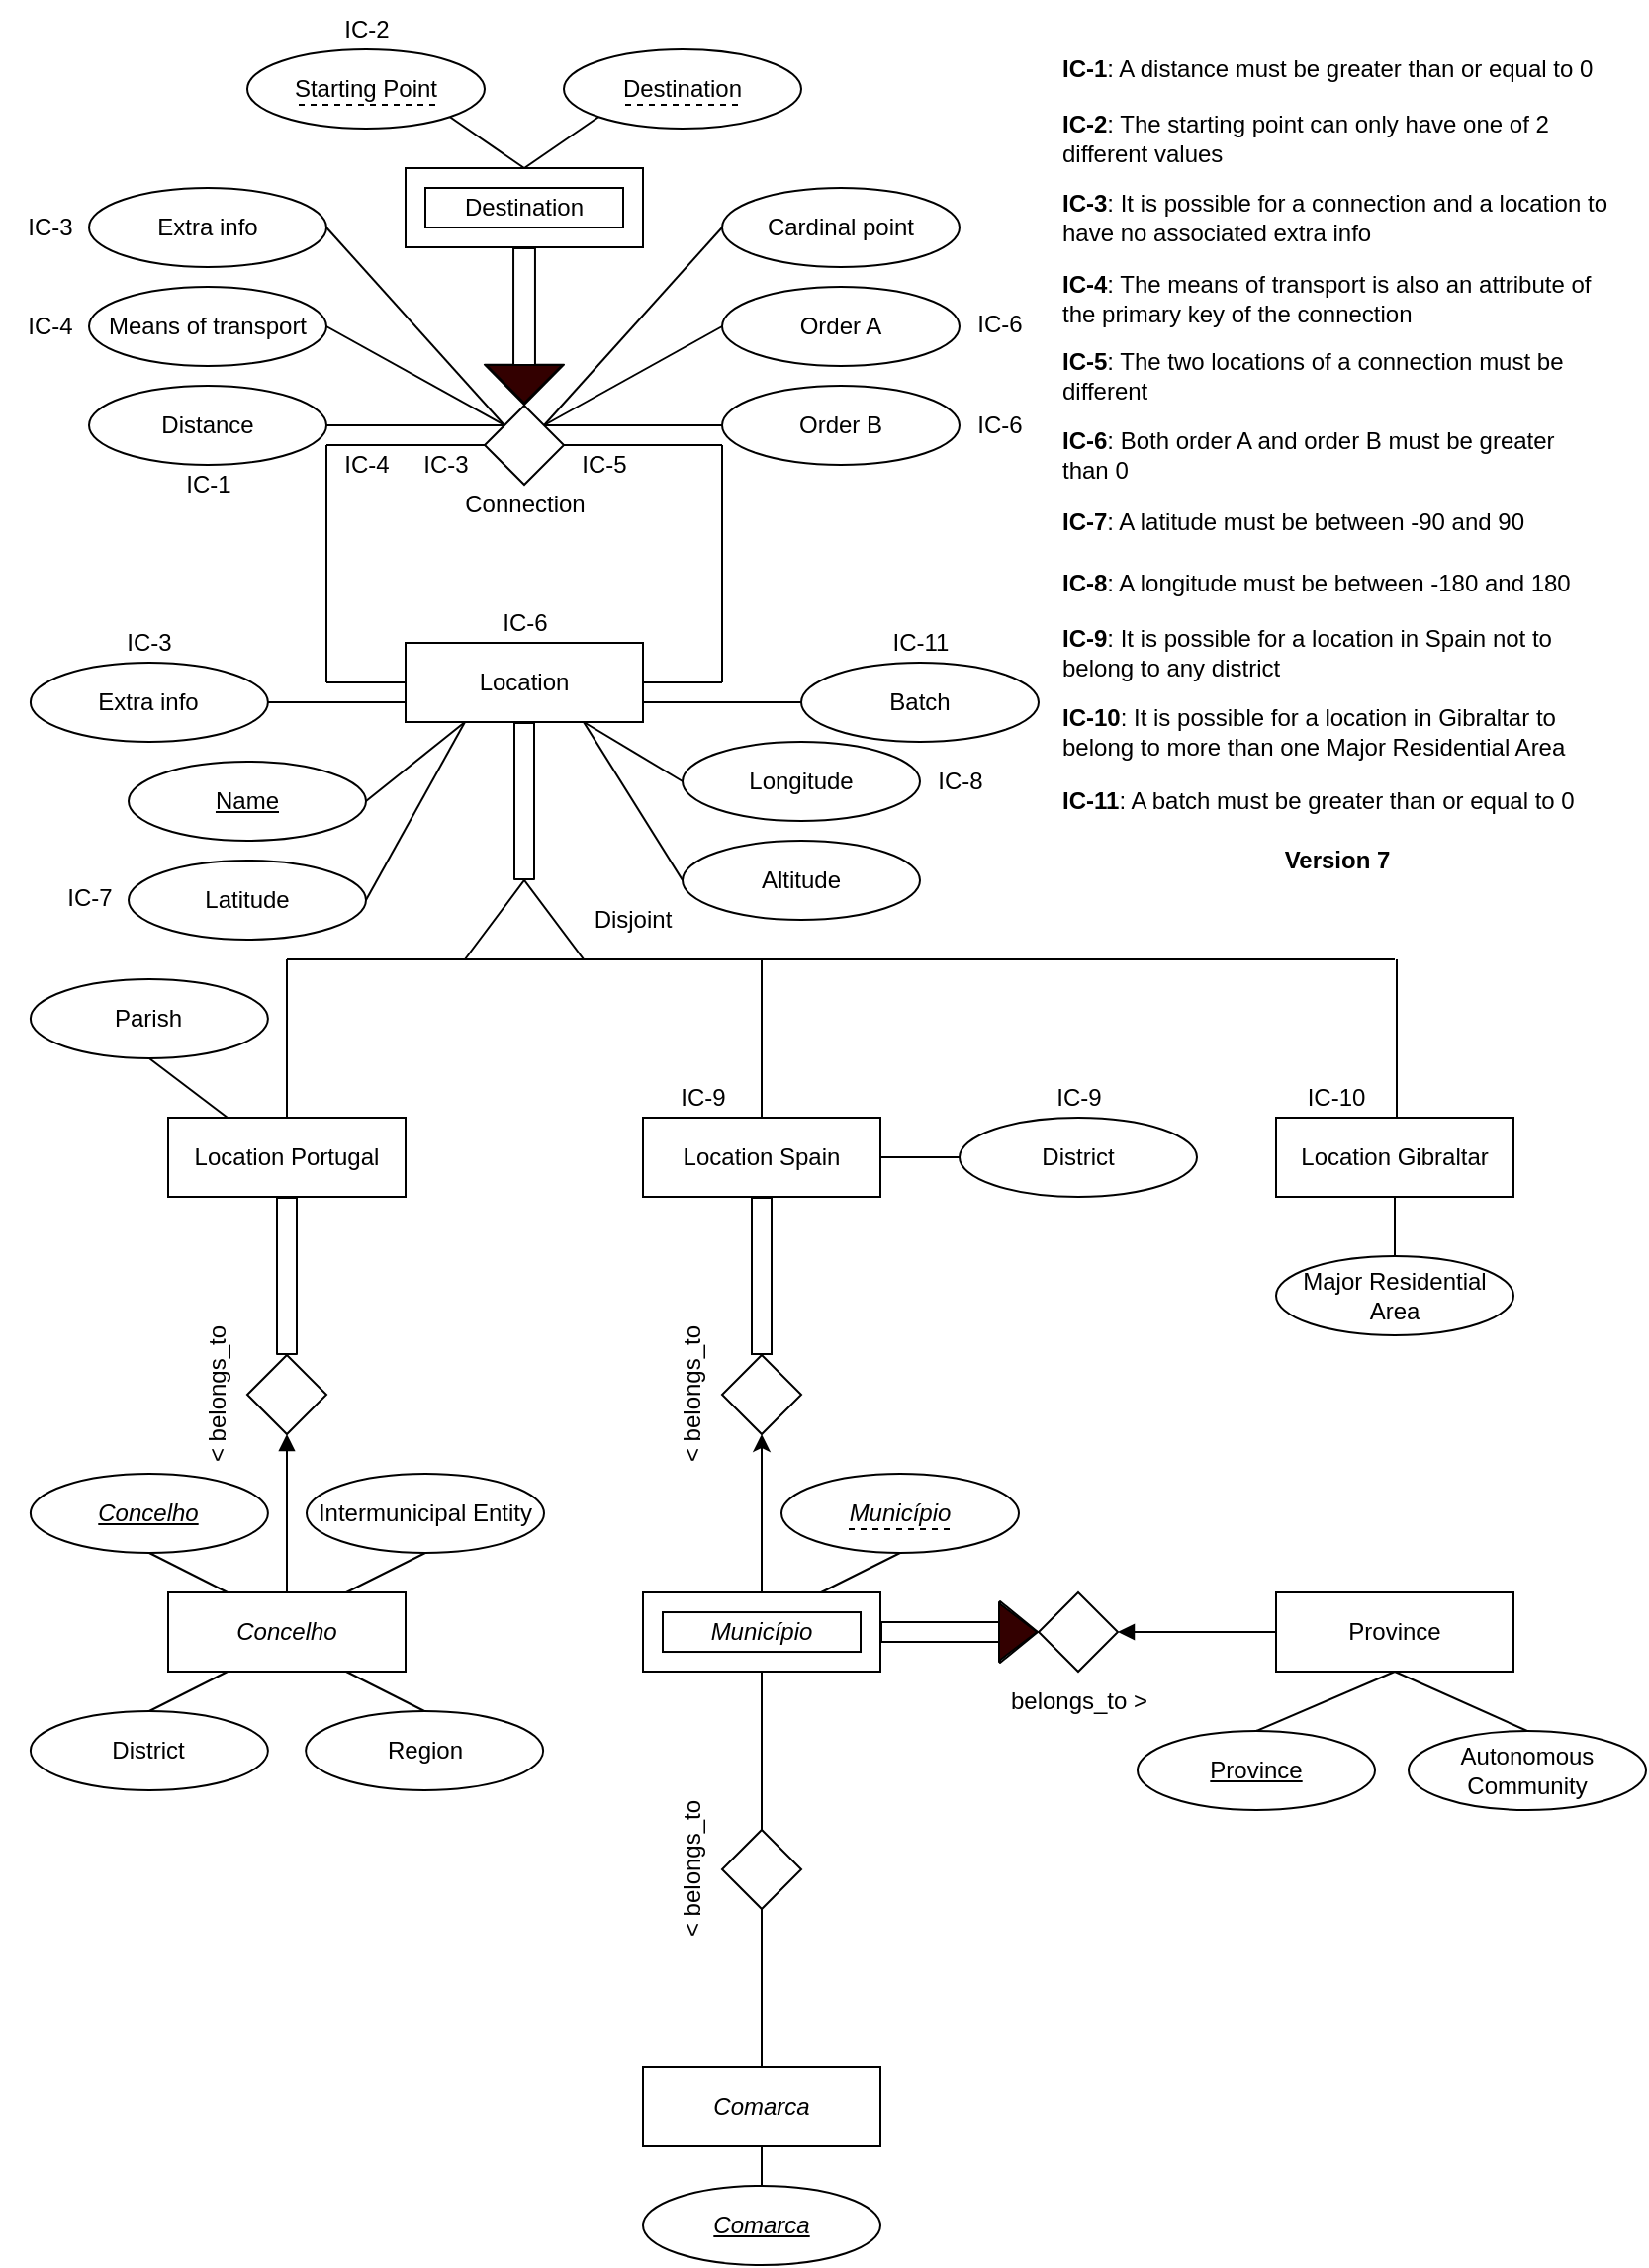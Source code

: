 <mxfile version="20.0.3" type="device"><diagram id="DC9DryZOAjjXca_R9cjU" name="Page-1"><mxGraphModel dx="1543" dy="1546" grid="1" gridSize="10" guides="1" tooltips="1" connect="1" arrows="1" fold="1" page="1" pageScale="1" pageWidth="827" pageHeight="1169" math="0" shadow="0"><root><mxCell id="0"/><mxCell id="1" parent="0"/><mxCell id="Ir1CmOhTRqRoBB4s395g-1" value="Location Portugal" style="rounded=0;whiteSpace=wrap;html=1;" parent="1" vertex="1"><mxGeometry x="80" y="560" width="120" height="40" as="geometry"/></mxCell><mxCell id="SoX_IOVRgisj7FceYTcD-1" style="edgeStyle=orthogonalEdgeStyle;rounded=0;orthogonalLoop=1;jettySize=auto;html=1;exitX=0.5;exitY=1;exitDx=0;exitDy=0;entryX=0.5;entryY=0;entryDx=0;entryDy=0;strokeWidth=1;shape=flexArrow;labelBorderColor=#000000;endArrow=none;endFill=0;" parent="1" source="Ir1CmOhTRqRoBB4s395g-3" target="Ir1CmOhTRqRoBB4s395g-11" edge="1"><mxGeometry relative="1" as="geometry"/></mxCell><mxCell id="Ir1CmOhTRqRoBB4s395g-3" value="Location Spain" style="rounded=0;whiteSpace=wrap;html=1;" parent="1" vertex="1"><mxGeometry x="320" y="560" width="120" height="40" as="geometry"/></mxCell><mxCell id="Ir1CmOhTRqRoBB4s395g-4" value="Province" style="rounded=0;whiteSpace=wrap;html=1;" parent="1" vertex="1"><mxGeometry x="640" y="800" width="120" height="40" as="geometry"/></mxCell><mxCell id="Ir1CmOhTRqRoBB4s395g-5" value="&lt;i&gt;Concelho&lt;/i&gt;" style="rounded=0;whiteSpace=wrap;html=1;" parent="1" vertex="1"><mxGeometry x="80" y="800" width="120" height="40" as="geometry"/></mxCell><mxCell id="7qS_gcnjjlwDgOQK5V2x-15" style="edgeStyle=none;rounded=1;jumpStyle=none;orthogonalLoop=1;jettySize=auto;html=1;exitX=0.75;exitY=0;exitDx=0;exitDy=0;entryX=0.5;entryY=1;entryDx=0;entryDy=0;endArrow=none;endFill=0;" parent="1" source="Ir1CmOhTRqRoBB4s395g-6" target="7qS_gcnjjlwDgOQK5V2x-11" edge="1"><mxGeometry relative="1" as="geometry"/></mxCell><mxCell id="Ir1CmOhTRqRoBB4s395g-6" value="&lt;i&gt;Município&lt;/i&gt;" style="rounded=0;whiteSpace=wrap;html=1;" parent="1" vertex="1"><mxGeometry x="320" y="800" width="120" height="40" as="geometry"/></mxCell><mxCell id="Pfcc_-ZRixYDQYfbizdd-3" style="edgeStyle=orthogonalEdgeStyle;rounded=0;orthogonalLoop=1;jettySize=auto;html=1;exitX=0;exitY=0.75;exitDx=0;exitDy=0;entryX=1;entryY=0.5;entryDx=0;entryDy=0;endArrow=none;endFill=0;" parent="1" source="Ir1CmOhTRqRoBB4s395g-7" target="Pfcc_-ZRixYDQYfbizdd-2" edge="1"><mxGeometry relative="1" as="geometry"/></mxCell><mxCell id="r1s5Rql1ZUHtWr1guW3C-5" style="edgeStyle=orthogonalEdgeStyle;rounded=0;orthogonalLoop=1;jettySize=auto;html=1;exitX=1;exitY=0.75;exitDx=0;exitDy=0;entryX=0;entryY=0.5;entryDx=0;entryDy=0;endArrow=none;endFill=0;" parent="1" source="Ir1CmOhTRqRoBB4s395g-7" target="r1s5Rql1ZUHtWr1guW3C-3" edge="1"><mxGeometry relative="1" as="geometry"/></mxCell><mxCell id="Ir1CmOhTRqRoBB4s395g-7" value="Location" style="rounded=0;whiteSpace=wrap;html=1;" parent="1" vertex="1"><mxGeometry x="200" y="320" width="120" height="40" as="geometry"/></mxCell><mxCell id="Ir1CmOhTRqRoBB4s395g-8" value="Destination" style="rounded=0;whiteSpace=wrap;html=1;" parent="1" vertex="1"><mxGeometry x="200" y="80" width="120" height="40" as="geometry"/></mxCell><mxCell id="Ir1CmOhTRqRoBB4s395g-9" value="" style="rhombus;whiteSpace=wrap;html=1;" parent="1" vertex="1"><mxGeometry x="240" y="200" width="40" height="40" as="geometry"/></mxCell><mxCell id="Ir1CmOhTRqRoBB4s395g-11" value="" style="rhombus;whiteSpace=wrap;html=1;" parent="1" vertex="1"><mxGeometry x="360" y="680" width="40" height="40" as="geometry"/></mxCell><mxCell id="Ir1CmOhTRqRoBB4s395g-12" value="" style="rhombus;whiteSpace=wrap;html=1;perimeterSpacing=0;shadow=0;sketch=0;" parent="1" vertex="1"><mxGeometry x="520" y="800" width="40" height="40" as="geometry"/></mxCell><mxCell id="Ir1CmOhTRqRoBB4s395g-13" value="" style="rhombus;whiteSpace=wrap;html=1;" parent="1" vertex="1"><mxGeometry x="120" y="680" width="40" height="40" as="geometry"/></mxCell><mxCell id="Ir1CmOhTRqRoBB4s395g-16" value="" style="triangle;whiteSpace=wrap;html=1;rotation=-90;" parent="1" vertex="1"><mxGeometry x="240" y="430" width="40" height="60" as="geometry"/></mxCell><mxCell id="Ir1CmOhTRqRoBB4s395g-17" value="" style="endArrow=none;html=1;entryX=0.5;entryY=1;entryDx=0;entryDy=0;exitX=0.5;exitY=0;exitDx=0;exitDy=0;shape=flexArrow;startArrow=block;endFill=0;startWidth=28.095;startSize=6.395;width=10.952;" parent="1" source="Ir1CmOhTRqRoBB4s395g-9" target="Ir1CmOhTRqRoBB4s395g-8" edge="1"><mxGeometry width="50" height="50" relative="1" as="geometry"><mxPoint x="310" y="480" as="sourcePoint"/><mxPoint x="360" y="430" as="targetPoint"/></mxGeometry></mxCell><mxCell id="Ir1CmOhTRqRoBB4s395g-18" value="" style="triangle;whiteSpace=wrap;html=1;rotation=90;fillColor=#330000;" parent="1" vertex="1"><mxGeometry x="250.44" y="170" width="19.13" height="38.25" as="geometry"/></mxCell><mxCell id="Ir1CmOhTRqRoBB4s395g-22" value="" style="rounded=0;whiteSpace=wrap;html=1;fillColor=none;" parent="1" vertex="1"><mxGeometry x="210" y="90" width="100" height="20" as="geometry"/></mxCell><mxCell id="Ir1CmOhTRqRoBB4s395g-23" value="" style="endArrow=none;html=1;exitX=0;exitY=0.5;exitDx=0;exitDy=0;" parent="1" source="Ir1CmOhTRqRoBB4s395g-7" edge="1"><mxGeometry width="50" height="50" relative="1" as="geometry"><mxPoint x="300" y="260" as="sourcePoint"/><mxPoint x="160" y="340" as="targetPoint"/></mxGeometry></mxCell><mxCell id="Ir1CmOhTRqRoBB4s395g-24" value="" style="endArrow=none;html=1;entryX=0;entryY=0.5;entryDx=0;entryDy=0;" parent="1" target="Ir1CmOhTRqRoBB4s395g-9" edge="1"><mxGeometry width="50" height="50" relative="1" as="geometry"><mxPoint x="160" y="220" as="sourcePoint"/><mxPoint x="350" y="210" as="targetPoint"/></mxGeometry></mxCell><mxCell id="Ir1CmOhTRqRoBB4s395g-25" value="" style="endArrow=none;html=1;" parent="1" edge="1"><mxGeometry width="50" height="50" relative="1" as="geometry"><mxPoint x="160" y="340" as="sourcePoint"/><mxPoint x="160" y="220" as="targetPoint"/></mxGeometry></mxCell><mxCell id="Ir1CmOhTRqRoBB4s395g-26" value="" style="endArrow=none;html=1;exitX=1;exitY=0.5;exitDx=0;exitDy=0;" parent="1" source="Ir1CmOhTRqRoBB4s395g-7" edge="1"><mxGeometry width="50" height="50" relative="1" as="geometry"><mxPoint x="300" y="260" as="sourcePoint"/><mxPoint x="360" y="340" as="targetPoint"/></mxGeometry></mxCell><mxCell id="Ir1CmOhTRqRoBB4s395g-27" value="" style="endArrow=none;html=1;exitX=1;exitY=0.5;exitDx=0;exitDy=0;" parent="1" source="Ir1CmOhTRqRoBB4s395g-9" edge="1"><mxGeometry width="50" height="50" relative="1" as="geometry"><mxPoint x="300" y="260" as="sourcePoint"/><mxPoint x="360" y="220" as="targetPoint"/></mxGeometry></mxCell><mxCell id="Ir1CmOhTRqRoBB4s395g-28" value="" style="endArrow=none;html=1;" parent="1" edge="1"><mxGeometry width="50" height="50" relative="1" as="geometry"><mxPoint x="360" y="340" as="sourcePoint"/><mxPoint x="360" y="220" as="targetPoint"/></mxGeometry></mxCell><mxCell id="Ir1CmOhTRqRoBB4s395g-29" value="" style="endArrow=none;html=1;entryX=0.5;entryY=1;entryDx=0;entryDy=0;exitX=1;exitY=0.5;exitDx=0;exitDy=0;shape=flexArrow;" parent="1" source="Ir1CmOhTRqRoBB4s395g-16" target="Ir1CmOhTRqRoBB4s395g-7" edge="1"><mxGeometry width="50" height="50" relative="1" as="geometry"><mxPoint x="300" y="480" as="sourcePoint"/><mxPoint x="350" y="430" as="targetPoint"/></mxGeometry></mxCell><mxCell id="Ir1CmOhTRqRoBB4s395g-30" value="" style="endArrow=none;html=1;exitX=0.5;exitY=0;exitDx=0;exitDy=0;" parent="1" source="Ir1CmOhTRqRoBB4s395g-1" edge="1"><mxGeometry width="50" height="50" relative="1" as="geometry"><mxPoint x="300" y="480" as="sourcePoint"/><mxPoint x="140" y="480" as="targetPoint"/></mxGeometry></mxCell><mxCell id="Ir1CmOhTRqRoBB4s395g-31" value="" style="endArrow=none;html=1;exitX=0.5;exitY=0;exitDx=0;exitDy=0;" parent="1" source="Ir1CmOhTRqRoBB4s395g-3" edge="1"><mxGeometry width="50" height="50" relative="1" as="geometry"><mxPoint x="300" y="480" as="sourcePoint"/><mxPoint x="380" y="480" as="targetPoint"/></mxGeometry></mxCell><mxCell id="Ir1CmOhTRqRoBB4s395g-32" value="" style="endArrow=none;html=1;" parent="1" edge="1"><mxGeometry width="50" height="50" relative="1" as="geometry"><mxPoint x="140" y="480" as="sourcePoint"/><mxPoint x="230" y="480" as="targetPoint"/></mxGeometry></mxCell><mxCell id="Ir1CmOhTRqRoBB4s395g-33" value="" style="endArrow=none;html=1;" parent="1" edge="1"><mxGeometry width="50" height="50" relative="1" as="geometry"><mxPoint x="290" y="480" as="sourcePoint"/><mxPoint x="700" y="480" as="targetPoint"/></mxGeometry></mxCell><mxCell id="Ir1CmOhTRqRoBB4s395g-34" value="Disjoint" style="text;html=1;strokeColor=none;fillColor=none;align=center;verticalAlign=middle;whiteSpace=wrap;rounded=0;" parent="1" vertex="1"><mxGeometry x="290" y="450" width="50" height="20" as="geometry"/></mxCell><mxCell id="Ir1CmOhTRqRoBB4s395g-35" value="" style="endArrow=none;html=1;entryX=0.5;entryY=1;entryDx=0;entryDy=0;exitX=0.5;exitY=0;exitDx=0;exitDy=0;shape=flexArrow;" parent="1" source="Ir1CmOhTRqRoBB4s395g-13" target="Ir1CmOhTRqRoBB4s395g-1" edge="1"><mxGeometry width="50" height="50" relative="1" as="geometry"><mxPoint x="300" y="720" as="sourcePoint"/><mxPoint x="350" y="670" as="targetPoint"/></mxGeometry></mxCell><mxCell id="Ir1CmOhTRqRoBB4s395g-36" value="" style="endArrow=none;html=1;exitX=0.5;exitY=1;exitDx=0;exitDy=0;entryX=0.5;entryY=0;entryDx=0;entryDy=0;startArrow=block;startFill=1;" parent="1" source="Ir1CmOhTRqRoBB4s395g-13" target="Ir1CmOhTRqRoBB4s395g-5" edge="1"><mxGeometry width="50" height="50" relative="1" as="geometry"><mxPoint x="300" y="720" as="sourcePoint"/><mxPoint x="350" y="670" as="targetPoint"/></mxGeometry></mxCell><mxCell id="Ir1CmOhTRqRoBB4s395g-38" value="" style="endArrow=none;html=1;exitX=0.5;exitY=1;exitDx=0;exitDy=0;entryX=0.5;entryY=0;entryDx=0;entryDy=0;startArrow=classic;startFill=1;" parent="1" source="Ir1CmOhTRqRoBB4s395g-11" target="Ir1CmOhTRqRoBB4s395g-6" edge="1"><mxGeometry width="50" height="50" relative="1" as="geometry"><mxPoint x="300" y="700" as="sourcePoint"/><mxPoint x="350" y="650" as="targetPoint"/></mxGeometry></mxCell><mxCell id="Ir1CmOhTRqRoBB4s395g-39" value="" style="endArrow=block;html=1;exitX=1;exitY=0.5;exitDx=0;exitDy=0;entryX=0;entryY=0.5;entryDx=0;entryDy=0;shape=flexArrow;" parent="1" target="Ir1CmOhTRqRoBB4s395g-12" edge="1"><mxGeometry width="50" height="50" relative="1" as="geometry"><mxPoint x="440" y="820" as="sourcePoint"/><mxPoint x="500" y="760" as="targetPoint"/></mxGeometry></mxCell><mxCell id="Ir1CmOhTRqRoBB4s395g-40" value="" style="endArrow=none;html=1;exitX=1;exitY=0.5;exitDx=0;exitDy=0;entryX=0;entryY=0.5;entryDx=0;entryDy=0;startArrow=block;startFill=1;" parent="1" source="Ir1CmOhTRqRoBB4s395g-12" target="Ir1CmOhTRqRoBB4s395g-4" edge="1"><mxGeometry width="50" height="50" relative="1" as="geometry"><mxPoint x="530" y="800" as="sourcePoint"/><mxPoint x="580" y="750" as="targetPoint"/></mxGeometry></mxCell><mxCell id="Ir1CmOhTRqRoBB4s395g-41" value="&amp;lt; belongs_to" style="text;html=1;align=center;verticalAlign=middle;resizable=0;points=[];autosize=1;rotation=-90;" parent="1" vertex="1"><mxGeometry x="60" y="685" width="90" height="30" as="geometry"/></mxCell><mxCell id="Ir1CmOhTRqRoBB4s395g-42" value="&amp;lt; belongs_to" style="text;html=1;align=center;verticalAlign=middle;resizable=0;points=[];autosize=1;rotation=-90;" parent="1" vertex="1"><mxGeometry x="300" y="685" width="90" height="30" as="geometry"/></mxCell><mxCell id="Ir1CmOhTRqRoBB4s395g-43" value="belongs_to &amp;gt;" style="text;html=1;align=center;verticalAlign=middle;resizable=0;points=[];autosize=1;" parent="1" vertex="1"><mxGeometry x="495" y="840" width="90" height="30" as="geometry"/></mxCell><mxCell id="Ir1CmOhTRqRoBB4s395g-44" value="Connection" style="text;html=1;align=center;verticalAlign=middle;resizable=0;points=[];autosize=1;" parent="1" vertex="1"><mxGeometry x="220" y="235" width="80" height="30" as="geometry"/></mxCell><mxCell id="Ir1CmOhTRqRoBB4s395g-46" value="Starting Point" style="ellipse;whiteSpace=wrap;html=1;fillColor=none;fontStyle=0" parent="1" vertex="1"><mxGeometry x="120" y="20" width="120" height="40" as="geometry"/></mxCell><mxCell id="Ir1CmOhTRqRoBB4s395g-48" value="Destination" style="ellipse;whiteSpace=wrap;html=1;fillColor=none;fontStyle=0" parent="1" vertex="1"><mxGeometry x="280" y="20" width="120" height="40" as="geometry"/></mxCell><mxCell id="Ir1CmOhTRqRoBB4s395g-49" value="Latitude" style="ellipse;whiteSpace=wrap;html=1;fillColor=none;" parent="1" vertex="1"><mxGeometry x="60" y="430" width="120" height="40" as="geometry"/></mxCell><mxCell id="Ir1CmOhTRqRoBB4s395g-50" value="Name" style="ellipse;whiteSpace=wrap;html=1;fillColor=none;fontStyle=4" parent="1" vertex="1"><mxGeometry x="60" y="380" width="120" height="40" as="geometry"/></mxCell><mxCell id="Ir1CmOhTRqRoBB4s395g-51" value="Altitude" style="ellipse;whiteSpace=wrap;html=1;fillColor=none;" parent="1" vertex="1"><mxGeometry x="340" y="420" width="120" height="40" as="geometry"/></mxCell><mxCell id="Ir1CmOhTRqRoBB4s395g-52" value="Longitude" style="ellipse;whiteSpace=wrap;html=1;fillColor=none;" parent="1" vertex="1"><mxGeometry x="340" y="370" width="120" height="40" as="geometry"/></mxCell><mxCell id="Ir1CmOhTRqRoBB4s395g-53" value="District" style="ellipse;whiteSpace=wrap;html=1;fillColor=none;" parent="1" vertex="1"><mxGeometry x="480" y="560" width="120" height="40" as="geometry"/></mxCell><mxCell id="Ir1CmOhTRqRoBB4s395g-54" value="Parish" style="ellipse;whiteSpace=wrap;html=1;fillColor=none;" parent="1" vertex="1"><mxGeometry x="10.44" y="490" width="120" height="40" as="geometry"/></mxCell><mxCell id="Ir1CmOhTRqRoBB4s395g-55" value="Province" style="ellipse;whiteSpace=wrap;html=1;fillColor=none;fontStyle=4" parent="1" vertex="1"><mxGeometry x="570" y="870" width="120" height="40" as="geometry"/></mxCell><mxCell id="Ir1CmOhTRqRoBB4s395g-57" value="&lt;i&gt;Concelho&lt;/i&gt;" style="ellipse;whiteSpace=wrap;html=1;fillColor=none;fontStyle=4" parent="1" vertex="1"><mxGeometry x="10.44" y="740" width="120" height="40" as="geometry"/></mxCell><mxCell id="Ir1CmOhTRqRoBB4s395g-58" value="Autonomous Community" style="ellipse;whiteSpace=wrap;html=1;fillColor=none;" parent="1" vertex="1"><mxGeometry x="707" y="870" width="120" height="40" as="geometry"/></mxCell><mxCell id="Ir1CmOhTRqRoBB4s395g-59" value="Intermunicipal Entity" style="ellipse;whiteSpace=wrap;html=1;fillColor=none;" parent="1" vertex="1"><mxGeometry x="150" y="740" width="120" height="40" as="geometry"/></mxCell><mxCell id="Ir1CmOhTRqRoBB4s395g-60" value="District" style="ellipse;whiteSpace=wrap;html=1;fillColor=none;" parent="1" vertex="1"><mxGeometry x="10.44" y="860" width="120" height="40" as="geometry"/></mxCell><mxCell id="Ir1CmOhTRqRoBB4s395g-62" value="Region" style="ellipse;whiteSpace=wrap;html=1;fillColor=none;" parent="1" vertex="1"><mxGeometry x="149.57" y="860" width="120" height="40" as="geometry"/></mxCell><mxCell id="Ir1CmOhTRqRoBB4s395g-63" value="Cardinal point" style="ellipse;whiteSpace=wrap;html=1;fillColor=none;" parent="1" vertex="1"><mxGeometry x="360" y="90" width="120" height="40" as="geometry"/></mxCell><mxCell id="Ir1CmOhTRqRoBB4s395g-64" value="Distance" style="ellipse;whiteSpace=wrap;html=1;fillColor=none;" parent="1" vertex="1"><mxGeometry x="40" y="190" width="120" height="40" as="geometry"/></mxCell><mxCell id="Ir1CmOhTRqRoBB4s395g-65" value="Extra info" style="ellipse;whiteSpace=wrap;html=1;fillColor=none;" parent="1" vertex="1"><mxGeometry x="40" y="90" width="120" height="40" as="geometry"/></mxCell><mxCell id="Ir1CmOhTRqRoBB4s395g-66" value="Means of transport" style="ellipse;whiteSpace=wrap;html=1;fillColor=none;" parent="1" vertex="1"><mxGeometry x="40" y="140" width="120" height="40" as="geometry"/></mxCell><mxCell id="Ir1CmOhTRqRoBB4s395g-70" value="" style="endArrow=none;html=1;entryX=0.5;entryY=0;entryDx=0;entryDy=0;exitX=1;exitY=1;exitDx=0;exitDy=0;" parent="1" source="Ir1CmOhTRqRoBB4s395g-46" target="Ir1CmOhTRqRoBB4s395g-8" edge="1"><mxGeometry width="50" height="50" relative="1" as="geometry"><mxPoint x="360" y="180" as="sourcePoint"/><mxPoint x="410" y="130" as="targetPoint"/></mxGeometry></mxCell><mxCell id="Ir1CmOhTRqRoBB4s395g-72" value="" style="endArrow=none;html=1;entryX=0.5;entryY=0;entryDx=0;entryDy=0;exitX=0;exitY=1;exitDx=0;exitDy=0;" parent="1" source="Ir1CmOhTRqRoBB4s395g-48" target="Ir1CmOhTRqRoBB4s395g-8" edge="1"><mxGeometry width="50" height="50" relative="1" as="geometry"><mxPoint x="360" y="180" as="sourcePoint"/><mxPoint x="410" y="130" as="targetPoint"/></mxGeometry></mxCell><mxCell id="Ir1CmOhTRqRoBB4s395g-74" value="" style="endArrow=none;html=1;entryX=0;entryY=0;entryDx=0;entryDy=0;exitX=1;exitY=0.5;exitDx=0;exitDy=0;" parent="1" source="Ir1CmOhTRqRoBB4s395g-64" target="Ir1CmOhTRqRoBB4s395g-9" edge="1"><mxGeometry width="50" height="50" relative="1" as="geometry"><mxPoint x="360" y="180" as="sourcePoint"/><mxPoint x="410" y="130" as="targetPoint"/></mxGeometry></mxCell><mxCell id="Ir1CmOhTRqRoBB4s395g-75" value="" style="endArrow=none;html=1;entryX=0;entryY=0;entryDx=0;entryDy=0;exitX=1;exitY=0.5;exitDx=0;exitDy=0;" parent="1" source="Ir1CmOhTRqRoBB4s395g-66" target="Ir1CmOhTRqRoBB4s395g-9" edge="1"><mxGeometry width="50" height="50" relative="1" as="geometry"><mxPoint x="360" y="180" as="sourcePoint"/><mxPoint x="410" y="130" as="targetPoint"/></mxGeometry></mxCell><mxCell id="Ir1CmOhTRqRoBB4s395g-76" value="" style="endArrow=none;html=1;entryX=0;entryY=0;entryDx=0;entryDy=0;exitX=1;exitY=0.5;exitDx=0;exitDy=0;" parent="1" source="Ir1CmOhTRqRoBB4s395g-65" target="Ir1CmOhTRqRoBB4s395g-9" edge="1"><mxGeometry width="50" height="50" relative="1" as="geometry"><mxPoint x="360" y="180" as="sourcePoint"/><mxPoint x="410" y="130" as="targetPoint"/></mxGeometry></mxCell><mxCell id="Ir1CmOhTRqRoBB4s395g-77" value="" style="endArrow=none;html=1;entryX=1;entryY=0;entryDx=0;entryDy=0;exitX=0;exitY=0.5;exitDx=0;exitDy=0;" parent="1" source="Ir1CmOhTRqRoBB4s395g-63" target="Ir1CmOhTRqRoBB4s395g-9" edge="1"><mxGeometry width="50" height="50" relative="1" as="geometry"><mxPoint x="360" y="180" as="sourcePoint"/><mxPoint x="410" y="130" as="targetPoint"/></mxGeometry></mxCell><mxCell id="Ir1CmOhTRqRoBB4s395g-78" value="" style="endArrow=none;html=1;entryX=0.25;entryY=1;entryDx=0;entryDy=0;exitX=1;exitY=0.5;exitDx=0;exitDy=0;" parent="1" source="Ir1CmOhTRqRoBB4s395g-50" target="Ir1CmOhTRqRoBB4s395g-7" edge="1"><mxGeometry width="50" height="50" relative="1" as="geometry"><mxPoint x="360" y="430" as="sourcePoint"/><mxPoint x="410" y="380" as="targetPoint"/></mxGeometry></mxCell><mxCell id="Ir1CmOhTRqRoBB4s395g-79" value="" style="endArrow=none;html=1;entryX=0.25;entryY=1;entryDx=0;entryDy=0;exitX=1;exitY=0.5;exitDx=0;exitDy=0;" parent="1" source="Ir1CmOhTRqRoBB4s395g-49" target="Ir1CmOhTRqRoBB4s395g-7" edge="1"><mxGeometry width="50" height="50" relative="1" as="geometry"><mxPoint x="360" y="430" as="sourcePoint"/><mxPoint x="410" y="380" as="targetPoint"/></mxGeometry></mxCell><mxCell id="Ir1CmOhTRqRoBB4s395g-80" value="" style="endArrow=none;html=1;entryX=0.75;entryY=1;entryDx=0;entryDy=0;exitX=0;exitY=0.5;exitDx=0;exitDy=0;" parent="1" source="Ir1CmOhTRqRoBB4s395g-52" target="Ir1CmOhTRqRoBB4s395g-7" edge="1"><mxGeometry width="50" height="50" relative="1" as="geometry"><mxPoint x="360" y="430" as="sourcePoint"/><mxPoint x="410" y="380" as="targetPoint"/></mxGeometry></mxCell><mxCell id="Ir1CmOhTRqRoBB4s395g-81" value="" style="endArrow=none;html=1;entryX=0.75;entryY=1;entryDx=0;entryDy=0;exitX=0;exitY=0.5;exitDx=0;exitDy=0;" parent="1" source="Ir1CmOhTRqRoBB4s395g-51" target="Ir1CmOhTRqRoBB4s395g-7" edge="1"><mxGeometry width="50" height="50" relative="1" as="geometry"><mxPoint x="360" y="430" as="sourcePoint"/><mxPoint x="410" y="380" as="targetPoint"/></mxGeometry></mxCell><mxCell id="Ir1CmOhTRqRoBB4s395g-82" value="" style="endArrow=none;html=1;entryX=0.25;entryY=0;entryDx=0;entryDy=0;exitX=0.5;exitY=1;exitDx=0;exitDy=0;" parent="1" source="Ir1CmOhTRqRoBB4s395g-54" target="Ir1CmOhTRqRoBB4s395g-1" edge="1"><mxGeometry width="50" height="50" relative="1" as="geometry"><mxPoint x="360" y="620" as="sourcePoint"/><mxPoint x="410" y="570" as="targetPoint"/></mxGeometry></mxCell><mxCell id="Ir1CmOhTRqRoBB4s395g-83" value="" style="endArrow=none;html=1;entryX=1;entryY=0.5;entryDx=0;entryDy=0;exitX=0;exitY=0.5;exitDx=0;exitDy=0;" parent="1" source="Ir1CmOhTRqRoBB4s395g-53" target="Ir1CmOhTRqRoBB4s395g-3" edge="1"><mxGeometry width="50" height="50" relative="1" as="geometry"><mxPoint x="360" y="620" as="sourcePoint"/><mxPoint x="410" y="570" as="targetPoint"/></mxGeometry></mxCell><mxCell id="Ir1CmOhTRqRoBB4s395g-85" value="" style="endArrow=none;html=1;entryX=0.5;entryY=1;entryDx=0;entryDy=0;exitX=0.5;exitY=0;exitDx=0;exitDy=0;rounded=1;" parent="1" source="Ir1CmOhTRqRoBB4s395g-55" target="Ir1CmOhTRqRoBB4s395g-4" edge="1"><mxGeometry width="50" height="50" relative="1" as="geometry"><mxPoint x="360" y="860" as="sourcePoint"/><mxPoint x="410" y="810" as="targetPoint"/></mxGeometry></mxCell><mxCell id="Ir1CmOhTRqRoBB4s395g-86" value="" style="endArrow=none;html=1;entryX=0.5;entryY=1;entryDx=0;entryDy=0;exitX=0.5;exitY=0;exitDx=0;exitDy=0;" parent="1" source="Ir1CmOhTRqRoBB4s395g-58" target="Ir1CmOhTRqRoBB4s395g-4" edge="1"><mxGeometry width="50" height="50" relative="1" as="geometry"><mxPoint x="360" y="860" as="sourcePoint"/><mxPoint x="410" y="810" as="targetPoint"/></mxGeometry></mxCell><mxCell id="Ir1CmOhTRqRoBB4s395g-87" value="" style="endArrow=none;html=1;entryX=0.5;entryY=1;entryDx=0;entryDy=0;exitX=0.25;exitY=0;exitDx=0;exitDy=0;" parent="1" source="Ir1CmOhTRqRoBB4s395g-5" target="Ir1CmOhTRqRoBB4s395g-57" edge="1"><mxGeometry width="50" height="50" relative="1" as="geometry"><mxPoint x="360" y="810" as="sourcePoint"/><mxPoint x="410" y="760" as="targetPoint"/></mxGeometry></mxCell><mxCell id="Ir1CmOhTRqRoBB4s395g-88" value="" style="endArrow=none;html=1;entryX=0.5;entryY=1;entryDx=0;entryDy=0;exitX=0.75;exitY=0;exitDx=0;exitDy=0;" parent="1" source="Ir1CmOhTRqRoBB4s395g-5" target="Ir1CmOhTRqRoBB4s395g-59" edge="1"><mxGeometry width="50" height="50" relative="1" as="geometry"><mxPoint x="360" y="810" as="sourcePoint"/><mxPoint x="410" y="760" as="targetPoint"/></mxGeometry></mxCell><mxCell id="Ir1CmOhTRqRoBB4s395g-89" value="" style="endArrow=none;html=1;entryX=0.25;entryY=1;entryDx=0;entryDy=0;exitX=0.5;exitY=0;exitDx=0;exitDy=0;" parent="1" source="Ir1CmOhTRqRoBB4s395g-60" target="Ir1CmOhTRqRoBB4s395g-5" edge="1"><mxGeometry width="50" height="50" relative="1" as="geometry"><mxPoint x="360" y="810" as="sourcePoint"/><mxPoint x="410" y="760" as="targetPoint"/></mxGeometry></mxCell><mxCell id="Ir1CmOhTRqRoBB4s395g-90" value="" style="endArrow=none;html=1;entryX=0.75;entryY=1;entryDx=0;entryDy=0;exitX=0.5;exitY=0;exitDx=0;exitDy=0;" parent="1" source="Ir1CmOhTRqRoBB4s395g-62" target="Ir1CmOhTRqRoBB4s395g-5" edge="1"><mxGeometry width="50" height="50" relative="1" as="geometry"><mxPoint x="360" y="810" as="sourcePoint"/><mxPoint x="410" y="760" as="targetPoint"/></mxGeometry></mxCell><mxCell id="Ir1CmOhTRqRoBB4s395g-92" value="" style="endArrow=none;dashed=1;html=1;fontStyle=4" parent="1" edge="1"><mxGeometry width="50" height="50" relative="1" as="geometry"><mxPoint x="146" y="48" as="sourcePoint"/><mxPoint x="216" y="48" as="targetPoint"/></mxGeometry></mxCell><mxCell id="Ir1CmOhTRqRoBB4s395g-94" value="" style="endArrow=none;dashed=1;html=1;" parent="1" edge="1"><mxGeometry width="50" height="50" relative="1" as="geometry"><mxPoint x="311" y="48" as="sourcePoint"/><mxPoint x="371" y="48" as="targetPoint"/></mxGeometry></mxCell><mxCell id="Ir1CmOhTRqRoBB4s395g-97" value="&lt;b&gt;IC-1&lt;/b&gt;: A distance must be greater than or equal to 0" style="text;html=1;strokeColor=none;fillColor=none;align=left;verticalAlign=middle;whiteSpace=wrap;rounded=0;" parent="1" vertex="1"><mxGeometry x="530" y="20" width="280" height="20" as="geometry"/></mxCell><mxCell id="Ir1CmOhTRqRoBB4s395g-99" value="IC-1" style="text;html=1;align=center;verticalAlign=middle;resizable=0;points=[];autosize=1;" parent="1" vertex="1"><mxGeometry x="75" y="225" width="50" height="30" as="geometry"/></mxCell><mxCell id="Ir1CmOhTRqRoBB4s395g-101" value="&lt;b&gt;IC-2&lt;/b&gt;: The starting point can only have one of 2 different values" style="text;html=1;strokeColor=none;fillColor=none;align=left;verticalAlign=middle;whiteSpace=wrap;rounded=0;" parent="1" vertex="1"><mxGeometry x="530" y="50" width="280" height="30" as="geometry"/></mxCell><mxCell id="Ir1CmOhTRqRoBB4s395g-103" value="IC-2" style="text;html=1;align=center;verticalAlign=middle;resizable=0;points=[];autosize=1;" parent="1" vertex="1"><mxGeometry x="155" y="-5" width="50" height="30" as="geometry"/></mxCell><mxCell id="Ir1CmOhTRqRoBB4s395g-105" value="&lt;b&gt;IC-3&lt;/b&gt;: It is possible for a connection and a location to have no associated extra info" style="text;html=1;strokeColor=none;fillColor=none;align=left;verticalAlign=middle;whiteSpace=wrap;rounded=0;" parent="1" vertex="1"><mxGeometry x="530" y="90" width="280" height="30" as="geometry"/></mxCell><mxCell id="Ir1CmOhTRqRoBB4s395g-107" value="IC-3" style="text;html=1;align=center;verticalAlign=middle;resizable=0;points=[];autosize=1;" parent="1" vertex="1"><mxGeometry x="-5" y="95" width="50" height="30" as="geometry"/></mxCell><mxCell id="Ir1CmOhTRqRoBB4s395g-108" value="IC-3" style="text;html=1;align=center;verticalAlign=middle;resizable=0;points=[];autosize=1;" parent="1" vertex="1"><mxGeometry x="195" y="215" width="50" height="30" as="geometry"/></mxCell><mxCell id="Ir1CmOhTRqRoBB4s395g-110" value="&lt;b&gt;IC-7&lt;/b&gt;: A latitude must be between -90 and 90" style="text;html=1;strokeColor=none;fillColor=none;align=left;verticalAlign=middle;whiteSpace=wrap;rounded=0;" parent="1" vertex="1"><mxGeometry x="530" y="249" width="280" height="20" as="geometry"/></mxCell><mxCell id="Ir1CmOhTRqRoBB4s395g-111" value="IC-7" style="text;html=1;align=center;verticalAlign=middle;resizable=0;points=[];autosize=1;" parent="1" vertex="1"><mxGeometry x="15" y="434" width="50" height="30" as="geometry"/></mxCell><mxCell id="Ir1CmOhTRqRoBB4s395g-112" value="&lt;b&gt;IC-8&lt;/b&gt;: A longitude must be between -180 and 180" style="text;html=1;strokeColor=none;fillColor=none;align=left;verticalAlign=middle;whiteSpace=wrap;rounded=0;" parent="1" vertex="1"><mxGeometry x="530" y="280.12" width="280" height="20" as="geometry"/></mxCell><mxCell id="Ir1CmOhTRqRoBB4s395g-113" value="IC-8" style="text;html=1;align=center;verticalAlign=middle;resizable=0;points=[];autosize=1;" parent="1" vertex="1"><mxGeometry x="455" y="375" width="50" height="30" as="geometry"/></mxCell><mxCell id="Ir1CmOhTRqRoBB4s395g-114" value="&lt;b&gt;IC-9&lt;/b&gt;: It is possible for a location in Spain not to belong to any district" style="text;html=1;strokeColor=none;fillColor=none;align=left;verticalAlign=middle;whiteSpace=wrap;rounded=0;" parent="1" vertex="1"><mxGeometry x="530" y="310" width="280" height="30" as="geometry"/></mxCell><mxCell id="Ir1CmOhTRqRoBB4s395g-115" value="IC-9" style="text;html=1;align=center;verticalAlign=middle;resizable=0;points=[];autosize=1;" parent="1" vertex="1"><mxGeometry x="515" y="535" width="50" height="30" as="geometry"/></mxCell><mxCell id="Ir1CmOhTRqRoBB4s395g-116" value="IC-9" style="text;html=1;align=center;verticalAlign=middle;resizable=0;points=[];autosize=1;" parent="1" vertex="1"><mxGeometry x="325" y="535" width="50" height="30" as="geometry"/></mxCell><mxCell id="E25M9Sed5NJE-Mtbkrc2-1" value="&lt;b&gt;IC-4&lt;/b&gt;: The means of transport is also an attribute of the primary key of the connection" style="text;html=1;strokeColor=none;fillColor=none;align=left;verticalAlign=middle;whiteSpace=wrap;rounded=0;" parent="1" vertex="1"><mxGeometry x="530" y="131" width="280" height="29.12" as="geometry"/></mxCell><mxCell id="E25M9Sed5NJE-Mtbkrc2-2" value="&lt;b&gt;IC-5&lt;/b&gt;: The two locations of a connection must be different" style="text;html=1;strokeColor=none;fillColor=none;align=left;verticalAlign=middle;whiteSpace=wrap;rounded=0;" parent="1" vertex="1"><mxGeometry x="530" y="170" width="280" height="30.12" as="geometry"/></mxCell><mxCell id="E25M9Sed5NJE-Mtbkrc2-3" value="IC-4" style="text;html=1;align=center;verticalAlign=middle;resizable=0;points=[];autosize=1;" parent="1" vertex="1"><mxGeometry x="-5.0" y="145" width="50" height="30" as="geometry"/></mxCell><mxCell id="E25M9Sed5NJE-Mtbkrc2-4" value="IC-4" style="text;html=1;align=center;verticalAlign=middle;resizable=0;points=[];autosize=1;" parent="1" vertex="1"><mxGeometry x="155" y="215" width="50" height="30" as="geometry"/></mxCell><mxCell id="E25M9Sed5NJE-Mtbkrc2-5" value="IC-5" style="text;html=1;align=center;verticalAlign=middle;resizable=0;points=[];autosize=1;" parent="1" vertex="1"><mxGeometry x="275" y="215" width="50" height="30" as="geometry"/></mxCell><mxCell id="E25M9Sed5NJE-Mtbkrc2-6" value="IC-6" style="text;html=1;align=center;verticalAlign=middle;resizable=0;points=[];autosize=1;" parent="1" vertex="1"><mxGeometry x="235" y="295" width="50" height="30" as="geometry"/></mxCell><mxCell id="Pfcc_-ZRixYDQYfbizdd-2" value="Extra info" style="ellipse;whiteSpace=wrap;html=1;fillColor=none;" parent="1" vertex="1"><mxGeometry x="10.44" y="330" width="120" height="40" as="geometry"/></mxCell><mxCell id="Pfcc_-ZRixYDQYfbizdd-4" value="IC-3" style="text;html=1;align=center;verticalAlign=middle;resizable=0;points=[];autosize=1;" parent="1" vertex="1"><mxGeometry x="45.44" y="305" width="50" height="30" as="geometry"/></mxCell><mxCell id="4X-AOaIvV7a4_8hn-E6w-1" value="Order A" style="ellipse;whiteSpace=wrap;html=1;fillColor=none;" parent="1" vertex="1"><mxGeometry x="360" y="140" width="120" height="40" as="geometry"/></mxCell><mxCell id="4X-AOaIvV7a4_8hn-E6w-2" value="Order B" style="ellipse;whiteSpace=wrap;html=1;fillColor=none;" parent="1" vertex="1"><mxGeometry x="360" y="190" width="120" height="40" as="geometry"/></mxCell><mxCell id="4X-AOaIvV7a4_8hn-E6w-3" value="" style="endArrow=none;html=1;entryX=0;entryY=0.5;entryDx=0;entryDy=0;exitX=1;exitY=0;exitDx=0;exitDy=0;" parent="1" source="Ir1CmOhTRqRoBB4s395g-9" target="4X-AOaIvV7a4_8hn-E6w-1" edge="1"><mxGeometry width="50" height="50" relative="1" as="geometry"><mxPoint x="410" y="270" as="sourcePoint"/><mxPoint x="320" y="370" as="targetPoint"/></mxGeometry></mxCell><mxCell id="4X-AOaIvV7a4_8hn-E6w-4" value="" style="endArrow=none;html=1;exitX=1;exitY=0;exitDx=0;exitDy=0;entryX=0;entryY=0.5;entryDx=0;entryDy=0;" parent="1" source="Ir1CmOhTRqRoBB4s395g-9" target="4X-AOaIvV7a4_8hn-E6w-2" edge="1"><mxGeometry width="50" height="50" relative="1" as="geometry"><mxPoint x="310" y="170" as="sourcePoint"/><mxPoint x="360" y="120" as="targetPoint"/></mxGeometry></mxCell><mxCell id="4X-AOaIvV7a4_8hn-E6w-5" value="&lt;b&gt;IC-6&lt;/b&gt;: Both order A and order B must be greater than 0" style="text;html=1;strokeColor=none;fillColor=none;align=left;verticalAlign=middle;whiteSpace=wrap;rounded=0;" parent="1" vertex="1"><mxGeometry x="530" y="210" width="270" height="30" as="geometry"/></mxCell><mxCell id="4X-AOaIvV7a4_8hn-E6w-6" value="IC-6" style="text;html=1;align=center;verticalAlign=middle;resizable=0;points=[];autosize=1;" parent="1" vertex="1"><mxGeometry x="475" y="144" width="50" height="30" as="geometry"/></mxCell><mxCell id="4X-AOaIvV7a4_8hn-E6w-7" value="IC-6" style="text;html=1;align=center;verticalAlign=middle;resizable=0;points=[];autosize=1;" parent="1" vertex="1"><mxGeometry x="475" y="195" width="50" height="30" as="geometry"/></mxCell><mxCell id="7qS_gcnjjlwDgOQK5V2x-3" value="&lt;i&gt;Comarca&lt;/i&gt;" style="rounded=0;whiteSpace=wrap;html=1;" parent="1" vertex="1"><mxGeometry x="320" y="1040" width="120" height="40" as="geometry"/></mxCell><mxCell id="7qS_gcnjjlwDgOQK5V2x-4" value="&lt;i&gt;Comarca&lt;/i&gt;" style="ellipse;whiteSpace=wrap;html=1;fillColor=none;fontStyle=4" parent="1" vertex="1"><mxGeometry x="320" y="1100" width="120" height="40" as="geometry"/></mxCell><mxCell id="7qS_gcnjjlwDgOQK5V2x-5" value="" style="endArrow=none;html=1;entryX=0.5;entryY=1;entryDx=0;entryDy=0;exitX=0.5;exitY=0;exitDx=0;exitDy=0;" parent="1" source="7qS_gcnjjlwDgOQK5V2x-4" target="7qS_gcnjjlwDgOQK5V2x-3" edge="1"><mxGeometry width="50" height="50" relative="1" as="geometry"><mxPoint x="360" y="1050" as="sourcePoint"/><mxPoint x="410" y="1000" as="targetPoint"/></mxGeometry></mxCell><mxCell id="7qS_gcnjjlwDgOQK5V2x-7" value="" style="rhombus;whiteSpace=wrap;html=1;" parent="1" vertex="1"><mxGeometry x="360" y="920" width="40" height="40" as="geometry"/></mxCell><mxCell id="7qS_gcnjjlwDgOQK5V2x-8" value="" style="endArrow=none;html=1;entryX=0.5;entryY=1;entryDx=0;entryDy=0;exitX=0.5;exitY=0;exitDx=0;exitDy=0;" parent="1" source="7qS_gcnjjlwDgOQK5V2x-7" edge="1"><mxGeometry width="50" height="50" relative="1" as="geometry"><mxPoint x="300" y="940" as="sourcePoint"/><mxPoint x="380" y="840" as="targetPoint"/></mxGeometry></mxCell><mxCell id="7qS_gcnjjlwDgOQK5V2x-9" value="" style="endArrow=none;html=1;exitX=0.5;exitY=1;exitDx=0;exitDy=0;entryX=0.5;entryY=0;entryDx=0;entryDy=0;" parent="1" source="7qS_gcnjjlwDgOQK5V2x-7" edge="1"><mxGeometry width="50" height="50" relative="1" as="geometry"><mxPoint x="300" y="940" as="sourcePoint"/><mxPoint x="380" y="1040" as="targetPoint"/></mxGeometry></mxCell><mxCell id="7qS_gcnjjlwDgOQK5V2x-10" value="&amp;lt; belongs_to" style="text;html=1;align=center;verticalAlign=middle;resizable=0;points=[];autosize=1;rotation=-90;" parent="1" vertex="1"><mxGeometry x="300" y="925" width="90" height="30" as="geometry"/></mxCell><mxCell id="7qS_gcnjjlwDgOQK5V2x-11" value="&lt;i&gt;Município&lt;/i&gt;" style="ellipse;whiteSpace=wrap;html=1;fillColor=none;" parent="1" vertex="1"><mxGeometry x="390" y="740" width="120" height="40" as="geometry"/></mxCell><mxCell id="P021wbv1o6ZWZuNPVTgG-5" value="" style="triangle;whiteSpace=wrap;html=1;rotation=0;fillColor=#330000;connectable=0;" parent="1" vertex="1"><mxGeometry x="500" y="805.44" width="19.13" height="29.13" as="geometry"/></mxCell><mxCell id="P021wbv1o6ZWZuNPVTgG-11" value="" style="rounded=0;whiteSpace=wrap;html=1;fillColor=none;" parent="1" vertex="1"><mxGeometry x="330" y="810.01" width="100" height="20" as="geometry"/></mxCell><mxCell id="P021wbv1o6ZWZuNPVTgG-12" value="" style="endArrow=none;dashed=1;html=1;fontStyle=4" parent="1" edge="1"><mxGeometry width="50" height="50" relative="1" as="geometry"><mxPoint x="424" y="768" as="sourcePoint"/><mxPoint x="475" y="768" as="targetPoint"/></mxGeometry></mxCell><mxCell id="_5qAOxTRpxQ68rGAK4Q6-9" style="edgeStyle=orthogonalEdgeStyle;rounded=0;orthogonalLoop=1;jettySize=auto;html=1;exitX=0.5;exitY=1;exitDx=0;exitDy=0;entryX=0.5;entryY=0;entryDx=0;entryDy=0;endArrow=none;endFill=0;" parent="1" source="_5qAOxTRpxQ68rGAK4Q6-1" target="_5qAOxTRpxQ68rGAK4Q6-8" edge="1"><mxGeometry relative="1" as="geometry"/></mxCell><mxCell id="_5qAOxTRpxQ68rGAK4Q6-1" value="Location Gibraltar" style="rounded=0;whiteSpace=wrap;html=1;" parent="1" vertex="1"><mxGeometry x="640" y="560" width="120" height="40" as="geometry"/></mxCell><mxCell id="_5qAOxTRpxQ68rGAK4Q6-2" value="IC-10" style="text;html=1;align=center;verticalAlign=middle;resizable=0;points=[];autosize=1;" parent="1" vertex="1"><mxGeometry x="645" y="535" width="50" height="30" as="geometry"/></mxCell><mxCell id="_5qAOxTRpxQ68rGAK4Q6-4" value="" style="endArrow=none;html=1;exitX=0.5;exitY=0;exitDx=0;exitDy=0;" parent="1" edge="1"><mxGeometry width="50" height="50" relative="1" as="geometry"><mxPoint x="701" y="560" as="sourcePoint"/><mxPoint x="701" y="480" as="targetPoint"/></mxGeometry></mxCell><mxCell id="_5qAOxTRpxQ68rGAK4Q6-8" value="Major Residential Area" style="ellipse;whiteSpace=wrap;html=1;fillColor=none;" parent="1" vertex="1"><mxGeometry x="640" y="630" width="120" height="40" as="geometry"/></mxCell><mxCell id="_5qAOxTRpxQ68rGAK4Q6-10" value="&lt;b&gt;IC-10&lt;/b&gt;: It is possible for a location in Gibraltar to belong to more than one Major Residential Area" style="text;html=1;strokeColor=none;fillColor=none;align=left;verticalAlign=middle;whiteSpace=wrap;rounded=0;" parent="1" vertex="1"><mxGeometry x="530" y="350" width="280" height="30" as="geometry"/></mxCell><mxCell id="r1s5Rql1ZUHtWr1guW3C-3" value="Batch" style="ellipse;whiteSpace=wrap;html=1;fillColor=none;" parent="1" vertex="1"><mxGeometry x="400" y="330" width="120" height="40" as="geometry"/></mxCell><mxCell id="r1s5Rql1ZUHtWr1guW3C-4" value="IC-11" style="text;html=1;align=center;verticalAlign=middle;resizable=0;points=[];autosize=1;" parent="1" vertex="1"><mxGeometry x="435" y="305" width="50" height="30" as="geometry"/></mxCell><mxCell id="r1s5Rql1ZUHtWr1guW3C-6" value="&lt;b&gt;IC-11&lt;/b&gt;: A batch must be greater than or equal to 0" style="text;html=1;strokeColor=none;fillColor=none;align=left;verticalAlign=middle;whiteSpace=wrap;rounded=0;" parent="1" vertex="1"><mxGeometry x="530" y="390" width="280" height="20" as="geometry"/></mxCell><mxCell id="INnwqXWxv4o_X65gCVu2-2" value="&lt;b&gt;Version 7&lt;/b&gt;" style="text;html=1;strokeColor=none;fillColor=none;align=center;verticalAlign=middle;whiteSpace=wrap;rounded=0;" vertex="1" parent="1"><mxGeometry x="531" y="420" width="280" height="20" as="geometry"/></mxCell></root></mxGraphModel></diagram></mxfile>